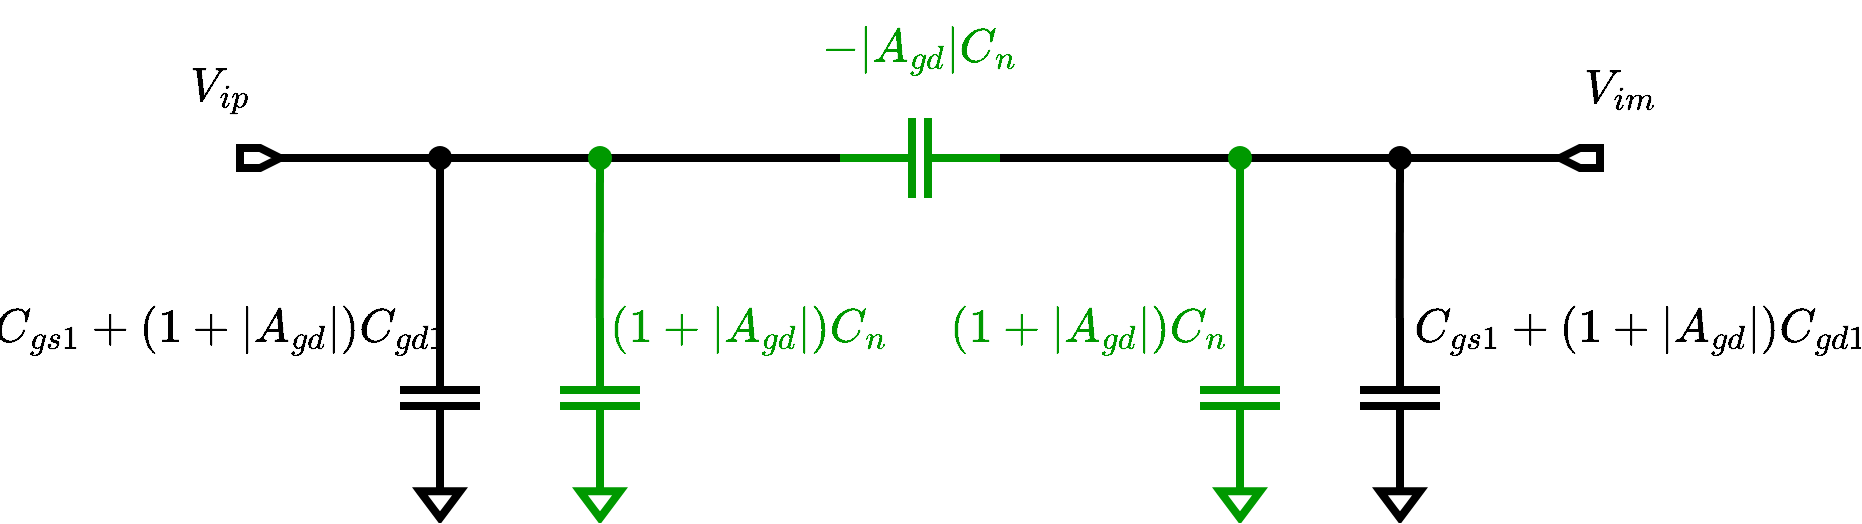 <mxfile version="28.2.8">
  <diagram id="9si3c5jMpvYv5PBUfZjZ" name="Page-1">
    <mxGraphModel dx="1474" dy="458" grid="1" gridSize="10" guides="1" tooltips="1" connect="1" arrows="1" fold="1" page="1" pageScale="1" pageWidth="850" pageHeight="1100" math="1" shadow="0">
      <root>
        <mxCell id="0" />
        <mxCell id="1" parent="0" />
        <mxCell id="rvRxivRvpv-94pnli0Hr-1" value="" style="endArrow=none;html=1;rounded=0;strokeWidth=4;" parent="1" source="rvRxivRvpv-94pnli0Hr-9" edge="1">
          <mxGeometry width="50" height="50" relative="1" as="geometry">
            <mxPoint x="40" y="160" as="sourcePoint" />
            <mxPoint x="320" y="160" as="targetPoint" />
          </mxGeometry>
        </mxCell>
        <mxCell id="rvRxivRvpv-94pnli0Hr-2" value="" style="pointerEvents=1;verticalLabelPosition=bottom;shadow=0;dashed=0;align=center;html=1;verticalAlign=top;shape=mxgraph.electrical.capacitors.capacitor_1;fillColor=none;strokeWidth=4;strokeColor=#009900;" parent="1" vertex="1">
          <mxGeometry x="320" y="140" width="80" height="40" as="geometry" />
        </mxCell>
        <mxCell id="rvRxivRvpv-94pnli0Hr-4" value="" style="endArrow=none;html=1;rounded=0;strokeWidth=4;" parent="1" edge="1">
          <mxGeometry width="50" height="50" relative="1" as="geometry">
            <mxPoint x="400" y="159.96" as="sourcePoint" />
            <mxPoint x="680" y="160" as="targetPoint" />
          </mxGeometry>
        </mxCell>
        <mxCell id="rvRxivRvpv-94pnli0Hr-5" value="" style="pointerEvents=1;verticalLabelPosition=bottom;shadow=0;dashed=0;align=center;html=1;verticalAlign=top;shape=mxgraph.electrical.capacitors.capacitor_1;direction=south;fillColor=none;strokeWidth=4;" parent="1" vertex="1">
          <mxGeometry x="100" y="240" width="40" height="80" as="geometry" />
        </mxCell>
        <mxCell id="rvRxivRvpv-94pnli0Hr-6" value="" style="pointerEvents=1;verticalLabelPosition=bottom;shadow=0;dashed=0;align=center;html=1;verticalAlign=top;shape=mxgraph.electrical.capacitors.capacitor_1;direction=south;fillColor=none;strokeWidth=4;strokeColor=#009900;" parent="1" vertex="1">
          <mxGeometry x="180" y="240" width="40" height="80" as="geometry" />
        </mxCell>
        <mxCell id="rvRxivRvpv-94pnli0Hr-7" value="" style="endArrow=none;html=1;rounded=0;strokeWidth=4;" parent="1" edge="1">
          <mxGeometry width="50" height="50" relative="1" as="geometry">
            <mxPoint x="120" y="240" as="sourcePoint" />
            <mxPoint x="120" y="160" as="targetPoint" />
          </mxGeometry>
        </mxCell>
        <mxCell id="rvRxivRvpv-94pnli0Hr-8" value="" style="endArrow=none;html=1;rounded=0;strokeWidth=4;strokeColor=#009900;" parent="1" source="rvRxivRvpv-94pnli0Hr-11" edge="1">
          <mxGeometry width="50" height="50" relative="1" as="geometry">
            <mxPoint x="199.9" y="240" as="sourcePoint" />
            <mxPoint x="199.9" y="160" as="targetPoint" />
          </mxGeometry>
        </mxCell>
        <mxCell id="rvRxivRvpv-94pnli0Hr-10" value="" style="endArrow=none;html=1;rounded=0;strokeWidth=4;" parent="1" target="rvRxivRvpv-94pnli0Hr-9" edge="1">
          <mxGeometry width="50" height="50" relative="1" as="geometry">
            <mxPoint x="40" y="160" as="sourcePoint" />
            <mxPoint x="320" y="160" as="targetPoint" />
          </mxGeometry>
        </mxCell>
        <mxCell id="rvRxivRvpv-94pnli0Hr-9" value="" style="shape=waypoint;sketch=0;fillStyle=solid;size=6;pointerEvents=1;points=[];fillColor=none;resizable=0;rotatable=0;perimeter=centerPerimeter;snapToPoint=1;strokeWidth=4;" parent="1" vertex="1">
          <mxGeometry x="110" y="150" width="20" height="20" as="geometry" />
        </mxCell>
        <mxCell id="rvRxivRvpv-94pnli0Hr-12" value="" style="endArrow=none;html=1;rounded=0;strokeWidth=4;strokeColor=#009900;" parent="1" target="rvRxivRvpv-94pnli0Hr-11" edge="1">
          <mxGeometry width="50" height="50" relative="1" as="geometry">
            <mxPoint x="199.9" y="240" as="sourcePoint" />
            <mxPoint x="199.9" y="160" as="targetPoint" />
          </mxGeometry>
        </mxCell>
        <mxCell id="rvRxivRvpv-94pnli0Hr-11" value="" style="shape=waypoint;sketch=0;fillStyle=solid;size=6;pointerEvents=1;points=[];fillColor=none;resizable=0;rotatable=0;perimeter=centerPerimeter;snapToPoint=1;strokeWidth=4;strokeColor=#009900;" parent="1" vertex="1">
          <mxGeometry x="190" y="150" width="20" height="20" as="geometry" />
        </mxCell>
        <mxCell id="rvRxivRvpv-94pnli0Hr-13" value="" style="pointerEvents=1;verticalLabelPosition=bottom;shadow=0;dashed=0;align=center;html=1;verticalAlign=top;shape=mxgraph.electrical.capacitors.capacitor_1;direction=south;fillColor=none;strokeWidth=4;strokeColor=#009900;" parent="1" vertex="1">
          <mxGeometry x="500" y="240" width="40" height="80" as="geometry" />
        </mxCell>
        <mxCell id="rvRxivRvpv-94pnli0Hr-14" value="" style="pointerEvents=1;verticalLabelPosition=bottom;shadow=0;dashed=0;align=center;html=1;verticalAlign=top;shape=mxgraph.electrical.capacitors.capacitor_1;direction=south;fillColor=none;strokeWidth=4;" parent="1" vertex="1">
          <mxGeometry x="580" y="240" width="40" height="80" as="geometry" />
        </mxCell>
        <mxCell id="rvRxivRvpv-94pnli0Hr-15" value="" style="endArrow=none;html=1;rounded=0;strokeWidth=4;strokeColor=#009900;" parent="1" edge="1">
          <mxGeometry width="50" height="50" relative="1" as="geometry">
            <mxPoint x="520" y="240" as="sourcePoint" />
            <mxPoint x="520" y="160" as="targetPoint" />
          </mxGeometry>
        </mxCell>
        <mxCell id="rvRxivRvpv-94pnli0Hr-16" value="" style="endArrow=none;html=1;rounded=0;strokeWidth=4;" parent="1" source="rvRxivRvpv-94pnli0Hr-19" edge="1">
          <mxGeometry width="50" height="50" relative="1" as="geometry">
            <mxPoint x="599.9" y="240" as="sourcePoint" />
            <mxPoint x="599.9" y="160" as="targetPoint" />
          </mxGeometry>
        </mxCell>
        <mxCell id="rvRxivRvpv-94pnli0Hr-17" value="" style="shape=waypoint;sketch=0;fillStyle=solid;size=6;pointerEvents=1;points=[];fillColor=none;resizable=0;rotatable=0;perimeter=centerPerimeter;snapToPoint=1;strokeWidth=4;strokeColor=#009900;" parent="1" vertex="1">
          <mxGeometry x="510" y="150" width="20" height="20" as="geometry" />
        </mxCell>
        <mxCell id="rvRxivRvpv-94pnli0Hr-18" value="" style="endArrow=none;html=1;rounded=0;strokeWidth=4;" parent="1" target="rvRxivRvpv-94pnli0Hr-19" edge="1">
          <mxGeometry width="50" height="50" relative="1" as="geometry">
            <mxPoint x="599.9" y="240" as="sourcePoint" />
            <mxPoint x="599.9" y="160" as="targetPoint" />
          </mxGeometry>
        </mxCell>
        <mxCell id="rvRxivRvpv-94pnli0Hr-19" value="" style="shape=waypoint;sketch=0;fillStyle=solid;size=6;pointerEvents=1;points=[];fillColor=none;resizable=0;rotatable=0;perimeter=centerPerimeter;snapToPoint=1;strokeWidth=4;" parent="1" vertex="1">
          <mxGeometry x="590" y="150" width="20" height="20" as="geometry" />
        </mxCell>
        <mxCell id="rvRxivRvpv-94pnli0Hr-20" value="" style="pointerEvents=1;verticalLabelPosition=bottom;shadow=0;dashed=0;align=center;html=1;verticalAlign=top;shape=mxgraph.electrical.signal_sources.signal_ground;fillColor=none;strokeWidth=4;" parent="1" vertex="1">
          <mxGeometry x="110" y="320" width="20" height="20" as="geometry" />
        </mxCell>
        <mxCell id="rvRxivRvpv-94pnli0Hr-21" value="" style="pointerEvents=1;verticalLabelPosition=bottom;shadow=0;dashed=0;align=center;html=1;verticalAlign=top;shape=mxgraph.electrical.signal_sources.signal_ground;fillColor=none;strokeWidth=4;strokeColor=#009900;" parent="1" vertex="1">
          <mxGeometry x="190" y="320" width="20" height="20" as="geometry" />
        </mxCell>
        <mxCell id="rvRxivRvpv-94pnli0Hr-22" value="" style="pointerEvents=1;verticalLabelPosition=bottom;shadow=0;dashed=0;align=center;html=1;verticalAlign=top;shape=mxgraph.electrical.signal_sources.signal_ground;fillColor=none;strokeWidth=4;strokeColor=#009900;" parent="1" vertex="1">
          <mxGeometry x="510" y="320" width="20" height="20" as="geometry" />
        </mxCell>
        <mxCell id="rvRxivRvpv-94pnli0Hr-23" value="" style="pointerEvents=1;verticalLabelPosition=bottom;shadow=0;dashed=0;align=center;html=1;verticalAlign=top;shape=mxgraph.electrical.signal_sources.signal_ground;fillColor=none;strokeWidth=4;" parent="1" vertex="1">
          <mxGeometry x="590" y="320" width="20" height="20" as="geometry" />
        </mxCell>
        <mxCell id="rvRxivRvpv-94pnli0Hr-24" value="" style="html=1;shadow=0;dashed=0;align=center;verticalAlign=middle;shape=mxgraph.arrows2.arrow;dy=0;dx=10;notch=0;fillColor=none;strokeWidth=4;" parent="1" vertex="1">
          <mxGeometry x="20" y="155" width="20" height="10" as="geometry" />
        </mxCell>
        <mxCell id="rvRxivRvpv-94pnli0Hr-25" value="" style="html=1;shadow=0;dashed=0;align=center;verticalAlign=middle;shape=mxgraph.arrows2.arrow;dy=0;dx=10;notch=0;fillColor=none;direction=west;strokeWidth=4;" parent="1" vertex="1">
          <mxGeometry x="680" y="155" width="20" height="10" as="geometry" />
        </mxCell>
        <mxCell id="rvRxivRvpv-94pnli0Hr-26" value="&lt;font style=&quot;font-size: 20px; color: rgb(0, 153, 0);&quot;&gt;&lt;b&gt;$$-|A_{gd}|C_n$$&lt;/b&gt;&lt;/font&gt;" style="text;html=1;whiteSpace=wrap;strokeColor=none;fillColor=none;align=center;verticalAlign=middle;rounded=0;" parent="1" vertex="1">
          <mxGeometry x="330" y="90" width="60" height="30" as="geometry" />
        </mxCell>
        <mxCell id="rvRxivRvpv-94pnli0Hr-27" value="&lt;font style=&quot;font-size: 20px; color: rgb(0, 153, 0);&quot;&gt;&lt;b&gt;$$(1+|A_{gd}|)C_n$$&lt;/b&gt;&lt;/font&gt;" style="text;html=1;whiteSpace=wrap;strokeColor=none;fillColor=none;align=center;verticalAlign=middle;rounded=0;" parent="1" vertex="1">
          <mxGeometry x="210" y="230" width="130" height="30" as="geometry" />
        </mxCell>
        <mxCell id="rvRxivRvpv-94pnli0Hr-29" value="&lt;font style=&quot;font-size: 20px; color: rgb(0, 0, 0);&quot;&gt;&lt;b&gt;$$C_{gs1}+(1+|A_{gd}|)C_{gd1}$$&lt;/b&gt;&lt;/font&gt;" style="text;html=1;whiteSpace=wrap;strokeColor=none;fillColor=none;align=center;verticalAlign=middle;rounded=0;" parent="1" vertex="1">
          <mxGeometry x="-100" y="230" width="220" height="30" as="geometry" />
        </mxCell>
        <mxCell id="rvRxivRvpv-94pnli0Hr-32" value="&lt;font style=&quot;font-size: 20px; color: rgb(0, 0, 0);&quot;&gt;&lt;b&gt;$$C_{gs1}+(1+|A_{gd}|)C_{gd1}$$&lt;/b&gt;&lt;/font&gt;" style="text;html=1;whiteSpace=wrap;strokeColor=none;fillColor=none;align=center;verticalAlign=middle;rounded=0;" parent="1" vertex="1">
          <mxGeometry x="610" y="230" width="220" height="30" as="geometry" />
        </mxCell>
        <mxCell id="rvRxivRvpv-94pnli0Hr-33" value="&lt;font style=&quot;font-size: 20px; color: rgb(0, 153, 0);&quot;&gt;&lt;b&gt;$$(1+|A_{gd}|)C_n$$&lt;/b&gt;&lt;/font&gt;" style="text;html=1;whiteSpace=wrap;strokeColor=none;fillColor=none;align=center;verticalAlign=middle;rounded=0;" parent="1" vertex="1">
          <mxGeometry x="380" y="230" width="130" height="30" as="geometry" />
        </mxCell>
        <mxCell id="rvRxivRvpv-94pnli0Hr-34" value="&lt;font style=&quot;font-size: 20px; color: rgb(0, 0, 0);&quot;&gt;&lt;b style=&quot;&quot;&gt;$$V_{ip}$$&lt;/b&gt;&lt;/font&gt;" style="text;html=1;whiteSpace=wrap;strokeColor=none;fillColor=none;align=center;verticalAlign=middle;rounded=0;" parent="1" vertex="1">
          <mxGeometry x="-20" y="110" width="60" height="30" as="geometry" />
        </mxCell>
        <mxCell id="rvRxivRvpv-94pnli0Hr-35" value="&lt;font style=&quot;font-size: 20px; color: rgb(0, 0, 0);&quot;&gt;&lt;b style=&quot;&quot;&gt;$$V_{im}$$&lt;/b&gt;&lt;/font&gt;" style="text;html=1;whiteSpace=wrap;strokeColor=none;fillColor=none;align=center;verticalAlign=middle;rounded=0;" parent="1" vertex="1">
          <mxGeometry x="680" y="110" width="60" height="30" as="geometry" />
        </mxCell>
      </root>
    </mxGraphModel>
  </diagram>
</mxfile>
